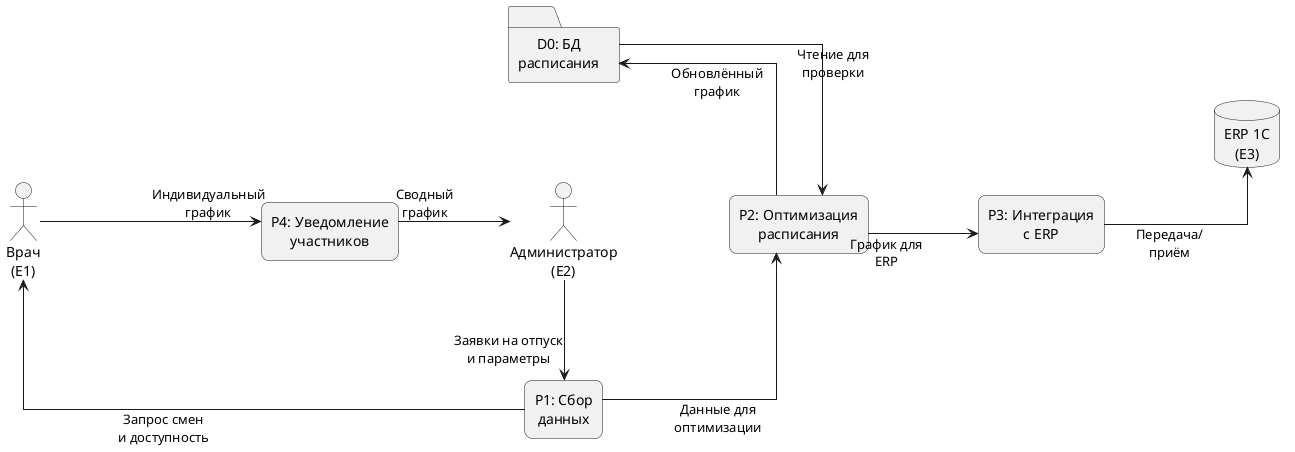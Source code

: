 @startuml DFD_Repositioned
' ============= Настройки =============
skinparam backgroundColor #FFFFFF
skinparam linetype ortho
skinparam orthogonalRouting true
skinparam nodesep 100
skinparam ranksep 110
skinparam rectangleRoundCorner 15
skinparam defaultTextAlignment center

' ======= Расположение узлов =======
left to right direction

actor "Врач\n(E1)"               as E1
rectangle "P4: Уведомление\nучастников" as P4
actor "Администратор\n(E2)"      as E2

' Сделаем скрытую связь, чтобы P4 оказался строго посередине между врачом и админом
E1 -[hidden]-> P4
P4 -[hidden]-> E2

rectangle "P1: Сбор\nданных"      as P1
rectangle "P2: Оптимизация\nрасписания" as P2
rectangle "P3: Интеграция\nс ERP" as P3
folder    "D0: БД\nрасписания"    as D0
database  "ERP 1С\n(E3)"           as ERP

' Ещё пара невидимых связей, чтобы выровнять P1–P2–P3 и D0–ERP
P1 -[hidden]-> P2
P2 -[hidden]-> P3
D0 -[hidden]-> ERP

' ======= Потоки данных =======
E1   --->  P4  : "Индивидуальный\nграфик"
P4   -down->  E2  : "Сводный\nграфик"

E2   -right-> P1  : "Заявки на отпуск\nи параметры"
P1   -up->    E1  : "Запрос смен\nи доступность"

P1   -right-> P2  : "Данные для\nоптимизации"
P2   -up->    D0  : "Обновлённый\nграфик"
D0   -down->  P2  : "Чтение для\nпроверки"

P2   -right-> P3  : "График для\nERP"
P3   -down->  ERP : "Передача/\nприём"

@enduml
